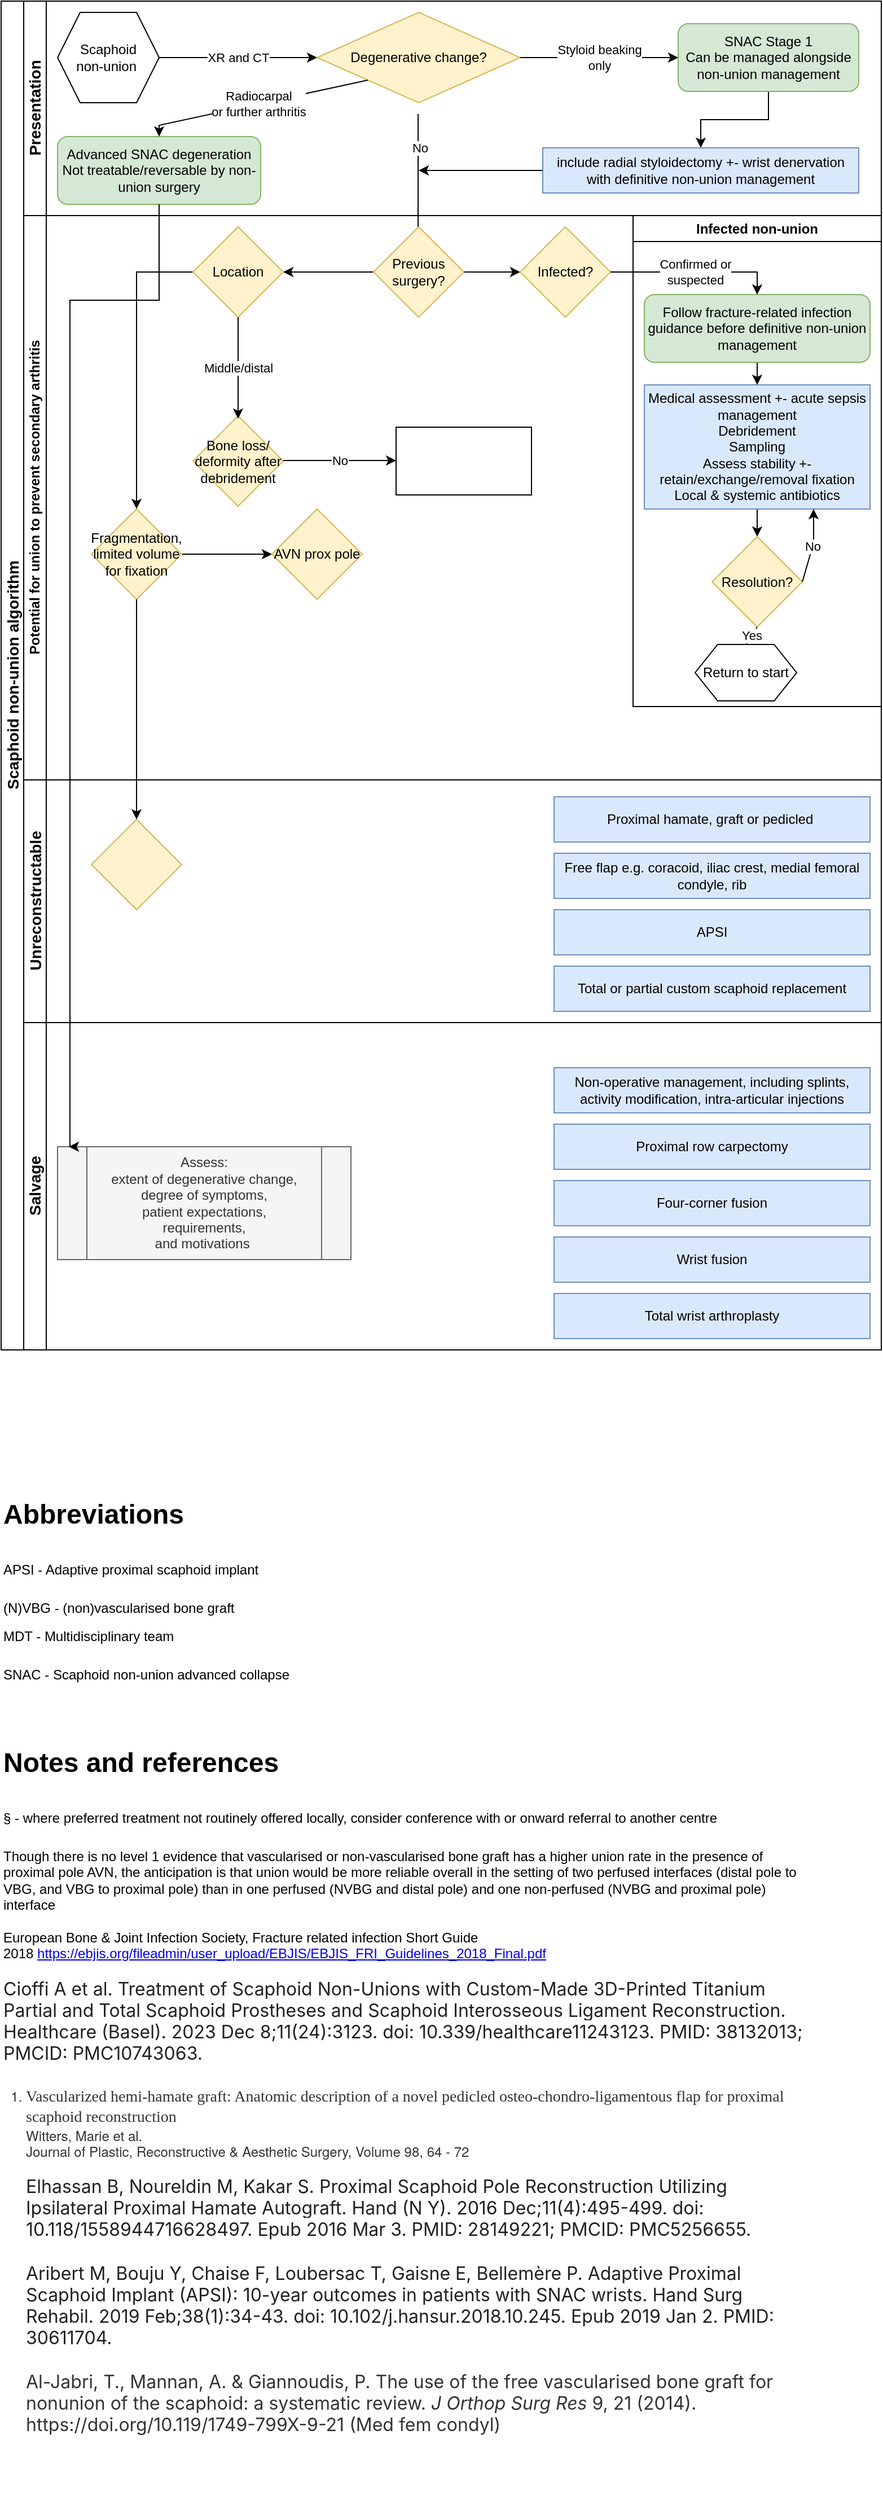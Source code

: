 <mxfile version="24.7.16">
  <diagram id="prtHgNgQTEPvFCAcTncT" name="Page-1">
    <mxGraphModel dx="905" dy="982" grid="1" gridSize="10" guides="1" tooltips="1" connect="1" arrows="1" fold="1" page="1" pageScale="1" pageWidth="827" pageHeight="1169" math="0" shadow="0">
      <root>
        <mxCell id="0" />
        <mxCell id="1" parent="0" />
        <mxCell id="dNxyNK7c78bLwvsdeMH5-19" value="Scaphoid non-union algorithm" style="swimlane;html=1;childLayout=stackLayout;resizeParent=1;resizeParentMax=0;horizontal=0;startSize=20;horizontalStack=0;fontSize=14;" parent="1" vertex="1">
          <mxGeometry x="40" y="40" width="780" height="1195" as="geometry" />
        </mxCell>
        <mxCell id="dNxyNK7c78bLwvsdeMH5-20" value="Presentation" style="swimlane;html=1;startSize=20;horizontal=0;fontSize=14;" parent="dNxyNK7c78bLwvsdeMH5-19" vertex="1">
          <mxGeometry x="20" width="760" height="190" as="geometry" />
        </mxCell>
        <mxCell id="KyIwBhKpUNpI25Vdc8Lh-61" value="Degenerative change?" style="rhombus;whiteSpace=wrap;html=1;fillColor=#fff2cc;strokeColor=#d6b656;" parent="dNxyNK7c78bLwvsdeMH5-20" vertex="1">
          <mxGeometry x="260" y="10" width="180" height="80" as="geometry" />
        </mxCell>
        <mxCell id="KyIwBhKpUNpI25Vdc8Lh-89" value="" style="edgeStyle=orthogonalEdgeStyle;rounded=0;orthogonalLoop=1;jettySize=auto;html=1;" parent="dNxyNK7c78bLwvsdeMH5-20" source="KyIwBhKpUNpI25Vdc8Lh-63" target="KyIwBhKpUNpI25Vdc8Lh-88" edge="1">
          <mxGeometry relative="1" as="geometry" />
        </mxCell>
        <mxCell id="KyIwBhKpUNpI25Vdc8Lh-63" value="SNAC Stage 1&lt;div&gt;Can be managed alongside non-union management&lt;/div&gt;" style="rounded=1;whiteSpace=wrap;html=1;fillColor=#d5e8d4;strokeColor=#82b366;" parent="dNxyNK7c78bLwvsdeMH5-20" vertex="1">
          <mxGeometry x="580" y="20" width="160" height="60" as="geometry" />
        </mxCell>
        <mxCell id="KyIwBhKpUNpI25Vdc8Lh-64" value="" style="endArrow=classic;html=1;rounded=0;entryX=0;entryY=0.5;entryDx=0;entryDy=0;exitX=1;exitY=0.5;exitDx=0;exitDy=0;" parent="dNxyNK7c78bLwvsdeMH5-20" source="KyIwBhKpUNpI25Vdc8Lh-61" target="KyIwBhKpUNpI25Vdc8Lh-63" edge="1">
          <mxGeometry relative="1" as="geometry">
            <mxPoint x="390" y="49.5" as="sourcePoint" />
            <mxPoint x="490" y="49.5" as="targetPoint" />
          </mxGeometry>
        </mxCell>
        <mxCell id="KyIwBhKpUNpI25Vdc8Lh-65" value="Styloid beaking&lt;div&gt;only&lt;/div&gt;" style="edgeLabel;resizable=0;html=1;;align=center;verticalAlign=middle;" parent="KyIwBhKpUNpI25Vdc8Lh-64" connectable="0" vertex="1">
          <mxGeometry relative="1" as="geometry" />
        </mxCell>
        <mxCell id="KyIwBhKpUNpI25Vdc8Lh-66" value="Scaphoid&lt;div&gt;non-union&amp;nbsp;&lt;/div&gt;" style="shape=hexagon;perimeter=hexagonPerimeter2;whiteSpace=wrap;html=1;fixedSize=1;" parent="dNxyNK7c78bLwvsdeMH5-20" vertex="1">
          <mxGeometry x="30" y="10" width="90" height="80" as="geometry" />
        </mxCell>
        <mxCell id="KyIwBhKpUNpI25Vdc8Lh-59" value="Advanced SNAC degeneration&lt;div&gt;Not treatable/reversable by non-union surgery&lt;/div&gt;" style="rounded=1;whiteSpace=wrap;html=1;fillColor=#d5e8d4;strokeColor=#82b366;" parent="dNxyNK7c78bLwvsdeMH5-20" vertex="1">
          <mxGeometry x="30" y="120" width="180" height="60" as="geometry" />
        </mxCell>
        <mxCell id="KyIwBhKpUNpI25Vdc8Lh-67" value="" style="endArrow=classic;html=1;rounded=0;exitX=0;exitY=1;exitDx=0;exitDy=0;entryX=0.5;entryY=0;entryDx=0;entryDy=0;" parent="dNxyNK7c78bLwvsdeMH5-20" source="KyIwBhKpUNpI25Vdc8Lh-61" target="KyIwBhKpUNpI25Vdc8Lh-59" edge="1">
          <mxGeometry relative="1" as="geometry">
            <mxPoint x="240" y="90" as="sourcePoint" />
            <mxPoint x="60" y="150" as="targetPoint" />
            <Array as="points">
              <mxPoint x="120" y="110" />
            </Array>
          </mxGeometry>
        </mxCell>
        <mxCell id="KyIwBhKpUNpI25Vdc8Lh-68" value="Radiocarpal&lt;div&gt;or further arthritis&lt;/div&gt;" style="edgeLabel;resizable=0;html=1;;align=center;verticalAlign=middle;" parent="KyIwBhKpUNpI25Vdc8Lh-67" connectable="0" vertex="1">
          <mxGeometry relative="1" as="geometry" />
        </mxCell>
        <mxCell id="KyIwBhKpUNpI25Vdc8Lh-69" value="" style="endArrow=classic;html=1;rounded=0;exitX=1;exitY=0.5;exitDx=0;exitDy=0;entryX=0;entryY=0.5;entryDx=0;entryDy=0;" parent="dNxyNK7c78bLwvsdeMH5-20" source="KyIwBhKpUNpI25Vdc8Lh-66" target="KyIwBhKpUNpI25Vdc8Lh-61" edge="1">
          <mxGeometry relative="1" as="geometry">
            <mxPoint x="130" y="49.5" as="sourcePoint" />
            <mxPoint x="230" y="49.5" as="targetPoint" />
          </mxGeometry>
        </mxCell>
        <mxCell id="KyIwBhKpUNpI25Vdc8Lh-70" value="XR and CT" style="edgeLabel;resizable=0;html=1;;align=center;verticalAlign=middle;" parent="KyIwBhKpUNpI25Vdc8Lh-69" connectable="0" vertex="1">
          <mxGeometry relative="1" as="geometry" />
        </mxCell>
        <mxCell id="GJUMKdBJynLQCOJIfzVS-9" style="edgeStyle=orthogonalEdgeStyle;rounded=0;orthogonalLoop=1;jettySize=auto;html=1;exitX=0;exitY=0.5;exitDx=0;exitDy=0;" edge="1" parent="dNxyNK7c78bLwvsdeMH5-20" source="KyIwBhKpUNpI25Vdc8Lh-88">
          <mxGeometry relative="1" as="geometry">
            <mxPoint x="350" y="150" as="targetPoint" />
          </mxGeometry>
        </mxCell>
        <mxCell id="KyIwBhKpUNpI25Vdc8Lh-88" value="include radial styloidectomy +- wrist denervation with definitive non-union management" style="rounded=0;whiteSpace=wrap;html=1;fontFamily=Helvetica;fontSize=12;align=center;fillColor=#dae8fc;strokeColor=#6c8ebf;" parent="dNxyNK7c78bLwvsdeMH5-20" vertex="1">
          <mxGeometry x="460" y="130" width="280" height="40" as="geometry" />
        </mxCell>
        <mxCell id="GJUMKdBJynLQCOJIfzVS-7" value="" style="endArrow=classic;html=1;rounded=0;exitX=0.5;exitY=1;exitDx=0;exitDy=0;" edge="1" parent="dNxyNK7c78bLwvsdeMH5-20">
          <mxGeometry relative="1" as="geometry">
            <mxPoint x="349.5" y="100" as="sourcePoint" />
            <mxPoint x="349.5" y="270" as="targetPoint" />
            <Array as="points">
              <mxPoint x="349.5" y="130" />
            </Array>
          </mxGeometry>
        </mxCell>
        <mxCell id="GJUMKdBJynLQCOJIfzVS-8" value="No" style="edgeLabel;resizable=0;html=1;;align=center;verticalAlign=middle;" connectable="0" vertex="1" parent="GJUMKdBJynLQCOJIfzVS-7">
          <mxGeometry relative="1" as="geometry">
            <mxPoint x="1" y="-55" as="offset" />
          </mxGeometry>
        </mxCell>
        <mxCell id="dNxyNK7c78bLwvsdeMH5-21" value="Potential for union to prevent secondary arthritis" style="swimlane;html=1;startSize=20;horizontal=0;" parent="dNxyNK7c78bLwvsdeMH5-19" vertex="1">
          <mxGeometry x="20" y="190" width="760" height="500" as="geometry" />
        </mxCell>
        <mxCell id="KyIwBhKpUNpI25Vdc8Lh-51" value="Infected non-union" style="swimlane;whiteSpace=wrap;html=1;" parent="dNxyNK7c78bLwvsdeMH5-21" vertex="1">
          <mxGeometry x="540" width="220" height="435" as="geometry" />
        </mxCell>
        <mxCell id="GJUMKdBJynLQCOJIfzVS-12" style="edgeStyle=orthogonalEdgeStyle;rounded=0;orthogonalLoop=1;jettySize=auto;html=1;exitX=0.5;exitY=1;exitDx=0;exitDy=0;entryX=0.5;entryY=0;entryDx=0;entryDy=0;" edge="1" parent="KyIwBhKpUNpI25Vdc8Lh-51" source="GJUMKdBJynLQCOJIfzVS-5" target="GJUMKdBJynLQCOJIfzVS-6">
          <mxGeometry relative="1" as="geometry" />
        </mxCell>
        <mxCell id="GJUMKdBJynLQCOJIfzVS-5" value="Follow fracture-related infection guidance before definitive non-union management" style="rounded=1;whiteSpace=wrap;html=1;fillColor=#d5e8d4;strokeColor=#82b366;" vertex="1" parent="KyIwBhKpUNpI25Vdc8Lh-51">
          <mxGeometry x="10" y="70" width="200" height="60" as="geometry" />
        </mxCell>
        <mxCell id="GJUMKdBJynLQCOJIfzVS-14" value="" style="edgeStyle=orthogonalEdgeStyle;rounded=0;orthogonalLoop=1;jettySize=auto;html=1;" edge="1" parent="KyIwBhKpUNpI25Vdc8Lh-51" source="GJUMKdBJynLQCOJIfzVS-6" target="GJUMKdBJynLQCOJIfzVS-13">
          <mxGeometry relative="1" as="geometry" />
        </mxCell>
        <mxCell id="GJUMKdBJynLQCOJIfzVS-6" value="Medical assessment +- acute sepsis management&lt;div&gt;Debridement&lt;/div&gt;&lt;div&gt;Sampling&lt;/div&gt;&lt;div&gt;Assess stability +- retain/exchange/removal fixation&lt;/div&gt;&lt;div&gt;Local &amp;amp; systemic antibiotics&lt;/div&gt;" style="rounded=0;whiteSpace=wrap;html=1;fontFamily=Helvetica;fontSize=12;align=center;fillColor=#dae8fc;strokeColor=#6c8ebf;" vertex="1" parent="KyIwBhKpUNpI25Vdc8Lh-51">
          <mxGeometry x="10" y="150" width="200" height="110" as="geometry" />
        </mxCell>
        <mxCell id="GJUMKdBJynLQCOJIfzVS-13" value="Resolution?" style="rhombus;whiteSpace=wrap;html=1;fillColor=#fff2cc;strokeColor=#d6b656;rounded=0;" vertex="1" parent="KyIwBhKpUNpI25Vdc8Lh-51">
          <mxGeometry x="70" y="284.5" width="80" height="80" as="geometry" />
        </mxCell>
        <mxCell id="GJUMKdBJynLQCOJIfzVS-15" value="" style="endArrow=classic;html=1;rounded=0;exitX=1;exitY=0.5;exitDx=0;exitDy=0;entryX=0.75;entryY=1;entryDx=0;entryDy=0;" edge="1" parent="KyIwBhKpUNpI25Vdc8Lh-51" source="GJUMKdBJynLQCOJIfzVS-13" target="GJUMKdBJynLQCOJIfzVS-6">
          <mxGeometry relative="1" as="geometry">
            <mxPoint x="170" y="320" as="sourcePoint" />
            <mxPoint x="270" y="320" as="targetPoint" />
            <Array as="points">
              <mxPoint x="160" y="290" />
            </Array>
          </mxGeometry>
        </mxCell>
        <mxCell id="GJUMKdBJynLQCOJIfzVS-16" value="No" style="edgeLabel;resizable=0;html=1;;align=center;verticalAlign=middle;" connectable="0" vertex="1" parent="GJUMKdBJynLQCOJIfzVS-15">
          <mxGeometry relative="1" as="geometry" />
        </mxCell>
        <mxCell id="GJUMKdBJynLQCOJIfzVS-17" value="Return to start" style="shape=hexagon;perimeter=hexagonPerimeter2;whiteSpace=wrap;html=1;fixedSize=1;" vertex="1" parent="KyIwBhKpUNpI25Vdc8Lh-51">
          <mxGeometry x="55" y="380" width="90" height="50" as="geometry" />
        </mxCell>
        <mxCell id="GJUMKdBJynLQCOJIfzVS-20" value="" style="endArrow=classic;html=1;rounded=0;exitX=0.5;exitY=1;exitDx=0;exitDy=0;entryX=0.5;entryY=0;entryDx=0;entryDy=0;" edge="1" parent="KyIwBhKpUNpI25Vdc8Lh-51" source="GJUMKdBJynLQCOJIfzVS-13" target="GJUMKdBJynLQCOJIfzVS-17">
          <mxGeometry relative="1" as="geometry">
            <mxPoint x="-240" y="340" as="sourcePoint" />
            <mxPoint x="-140" y="340" as="targetPoint" />
          </mxGeometry>
        </mxCell>
        <mxCell id="GJUMKdBJynLQCOJIfzVS-21" value="Yes" style="edgeLabel;resizable=0;html=1;;align=center;verticalAlign=middle;" connectable="0" vertex="1" parent="GJUMKdBJynLQCOJIfzVS-20">
          <mxGeometry relative="1" as="geometry" />
        </mxCell>
        <mxCell id="GJUMKdBJynLQCOJIfzVS-4" value="" style="edgeStyle=orthogonalEdgeStyle;rounded=0;orthogonalLoop=1;jettySize=auto;html=1;" edge="1" parent="dNxyNK7c78bLwvsdeMH5-21" source="GJUMKdBJynLQCOJIfzVS-1" target="GJUMKdBJynLQCOJIfzVS-3">
          <mxGeometry relative="1" as="geometry" />
        </mxCell>
        <mxCell id="GJUMKdBJynLQCOJIfzVS-23" value="" style="edgeStyle=orthogonalEdgeStyle;rounded=0;orthogonalLoop=1;jettySize=auto;html=1;" edge="1" parent="dNxyNK7c78bLwvsdeMH5-21" source="GJUMKdBJynLQCOJIfzVS-1" target="GJUMKdBJynLQCOJIfzVS-22">
          <mxGeometry relative="1" as="geometry" />
        </mxCell>
        <mxCell id="GJUMKdBJynLQCOJIfzVS-1" value="Previous surgery?" style="rhombus;whiteSpace=wrap;html=1;fillColor=#fff2cc;strokeColor=#d6b656;" vertex="1" parent="dNxyNK7c78bLwvsdeMH5-21">
          <mxGeometry x="310" y="10" width="80" height="80" as="geometry" />
        </mxCell>
        <mxCell id="GJUMKdBJynLQCOJIfzVS-3" value="Infected?" style="rhombus;whiteSpace=wrap;html=1;fillColor=#fff2cc;strokeColor=#d6b656;" vertex="1" parent="dNxyNK7c78bLwvsdeMH5-21">
          <mxGeometry x="440" y="10" width="80" height="80" as="geometry" />
        </mxCell>
        <mxCell id="GJUMKdBJynLQCOJIfzVS-10" value="" style="endArrow=classic;html=1;rounded=0;exitX=1;exitY=0.5;exitDx=0;exitDy=0;entryX=0.5;entryY=0;entryDx=0;entryDy=0;" edge="1" parent="dNxyNK7c78bLwvsdeMH5-21" source="GJUMKdBJynLQCOJIfzVS-3" target="GJUMKdBJynLQCOJIfzVS-5">
          <mxGeometry relative="1" as="geometry">
            <mxPoint x="300" y="150" as="sourcePoint" />
            <mxPoint x="400" y="150" as="targetPoint" />
            <Array as="points">
              <mxPoint x="650" y="50" />
            </Array>
          </mxGeometry>
        </mxCell>
        <mxCell id="GJUMKdBJynLQCOJIfzVS-11" value="Confirmed or&lt;div&gt;suspected&lt;/div&gt;" style="edgeLabel;resizable=0;html=1;;align=center;verticalAlign=middle;" connectable="0" vertex="1" parent="GJUMKdBJynLQCOJIfzVS-10">
          <mxGeometry relative="1" as="geometry" />
        </mxCell>
        <mxCell id="GJUMKdBJynLQCOJIfzVS-31" value="" style="edgeStyle=orthogonalEdgeStyle;rounded=0;orthogonalLoop=1;jettySize=auto;html=1;" edge="1" parent="dNxyNK7c78bLwvsdeMH5-21" source="GJUMKdBJynLQCOJIfzVS-22" target="GJUMKdBJynLQCOJIfzVS-30">
          <mxGeometry relative="1" as="geometry" />
        </mxCell>
        <mxCell id="GJUMKdBJynLQCOJIfzVS-22" value="Location" style="rhombus;whiteSpace=wrap;html=1;fillColor=#fff2cc;strokeColor=#d6b656;" vertex="1" parent="dNxyNK7c78bLwvsdeMH5-21">
          <mxGeometry x="150" y="10" width="80" height="80" as="geometry" />
        </mxCell>
        <mxCell id="GJUMKdBJynLQCOJIfzVS-26" value="Bone loss/&lt;div&gt;deformity after debridement&lt;/div&gt;" style="rhombus;whiteSpace=wrap;html=1;fillColor=#fff2cc;strokeColor=#d6b656;" vertex="1" parent="dNxyNK7c78bLwvsdeMH5-21">
          <mxGeometry x="150" y="177.5" width="80" height="80" as="geometry" />
        </mxCell>
        <mxCell id="GJUMKdBJynLQCOJIfzVS-27" value="" style="endArrow=classic;html=1;rounded=0;" edge="1" parent="dNxyNK7c78bLwvsdeMH5-21">
          <mxGeometry relative="1" as="geometry">
            <mxPoint x="230" y="217" as="sourcePoint" />
            <mxPoint x="330" y="217" as="targetPoint" />
          </mxGeometry>
        </mxCell>
        <mxCell id="GJUMKdBJynLQCOJIfzVS-28" value="No" style="edgeLabel;resizable=0;html=1;;align=center;verticalAlign=middle;" connectable="0" vertex="1" parent="GJUMKdBJynLQCOJIfzVS-27">
          <mxGeometry relative="1" as="geometry" />
        </mxCell>
        <mxCell id="GJUMKdBJynLQCOJIfzVS-29" value="" style="rounded=0;whiteSpace=wrap;html=1;" vertex="1" parent="dNxyNK7c78bLwvsdeMH5-21">
          <mxGeometry x="330" y="187.5" width="120" height="60" as="geometry" />
        </mxCell>
        <mxCell id="GJUMKdBJynLQCOJIfzVS-33" value="" style="edgeStyle=orthogonalEdgeStyle;rounded=0;orthogonalLoop=1;jettySize=auto;html=1;" edge="1" parent="dNxyNK7c78bLwvsdeMH5-21" source="GJUMKdBJynLQCOJIfzVS-30" target="GJUMKdBJynLQCOJIfzVS-32">
          <mxGeometry relative="1" as="geometry" />
        </mxCell>
        <mxCell id="GJUMKdBJynLQCOJIfzVS-30" value="Fragmentation, limited volume for fixation" style="rhombus;whiteSpace=wrap;html=1;fillColor=#fff2cc;strokeColor=#d6b656;" vertex="1" parent="dNxyNK7c78bLwvsdeMH5-21">
          <mxGeometry x="60" y="260" width="80" height="80" as="geometry" />
        </mxCell>
        <mxCell id="GJUMKdBJynLQCOJIfzVS-32" value="AVN prox pole" style="rhombus;whiteSpace=wrap;html=1;fillColor=#fff2cc;strokeColor=#d6b656;" vertex="1" parent="dNxyNK7c78bLwvsdeMH5-21">
          <mxGeometry x="220" y="260" width="80" height="80" as="geometry" />
        </mxCell>
        <mxCell id="dNxyNK7c78bLwvsdeMH5-22" value="Unreconstructable" style="swimlane;html=1;startSize=20;horizontal=0;fontSize=14;" parent="dNxyNK7c78bLwvsdeMH5-19" vertex="1">
          <mxGeometry x="20" y="690" width="760" height="215" as="geometry">
            <mxRectangle x="20" y="320" width="670" height="30" as="alternateBounds" />
          </mxGeometry>
        </mxCell>
        <mxCell id="KyIwBhKpUNpI25Vdc8Lh-74" value="Total or partial custom scaphoid replacement" style="rounded=0;whiteSpace=wrap;html=1;fontFamily=Helvetica;fontSize=12;align=center;fillColor=#dae8fc;strokeColor=#6c8ebf;" parent="dNxyNK7c78bLwvsdeMH5-22" vertex="1">
          <mxGeometry x="470" y="165" width="280" height="40" as="geometry" />
        </mxCell>
        <mxCell id="KyIwBhKpUNpI25Vdc8Lh-75" value="APSI" style="rounded=0;whiteSpace=wrap;html=1;fontFamily=Helvetica;fontSize=12;align=center;fillColor=#dae8fc;strokeColor=#6c8ebf;" parent="dNxyNK7c78bLwvsdeMH5-22" vertex="1">
          <mxGeometry x="470" y="115" width="280" height="40" as="geometry" />
        </mxCell>
        <mxCell id="KyIwBhKpUNpI25Vdc8Lh-76" value="Free flap e.g. coracoid, iliac crest, medial femoral condyle, rib" style="rounded=0;whiteSpace=wrap;html=1;fontFamily=Helvetica;fontSize=12;align=center;fillColor=#dae8fc;strokeColor=#6c8ebf;" parent="dNxyNK7c78bLwvsdeMH5-22" vertex="1">
          <mxGeometry x="470" y="65" width="280" height="40" as="geometry" />
        </mxCell>
        <mxCell id="KyIwBhKpUNpI25Vdc8Lh-78" value="Proximal hamate, graft or pedicled&amp;nbsp;" style="rounded=0;whiteSpace=wrap;html=1;fontFamily=Helvetica;fontSize=12;align=center;fillColor=#dae8fc;strokeColor=#6c8ebf;" parent="dNxyNK7c78bLwvsdeMH5-22" vertex="1">
          <mxGeometry x="470" y="15" width="280" height="40" as="geometry" />
        </mxCell>
        <mxCell id="GJUMKdBJynLQCOJIfzVS-34" value="" style="rhombus;whiteSpace=wrap;html=1;fillColor=#fff2cc;strokeColor=#d6b656;" vertex="1" parent="dNxyNK7c78bLwvsdeMH5-22">
          <mxGeometry x="60" y="35" width="80" height="80" as="geometry" />
        </mxCell>
        <mxCell id="KyIwBhKpUNpI25Vdc8Lh-34" value="Salvage" style="swimlane;html=1;startSize=20;horizontal=0;fontSize=14;" parent="dNxyNK7c78bLwvsdeMH5-19" vertex="1">
          <mxGeometry x="20" y="905" width="760" height="290" as="geometry">
            <mxRectangle x="20" y="240" width="430" height="30" as="alternateBounds" />
          </mxGeometry>
        </mxCell>
        <mxCell id="KyIwBhKpUNpI25Vdc8Lh-36" value="Non-operative management, including splints, activity modification, intra-articular injections" style="rounded=0;whiteSpace=wrap;html=1;fontFamily=Helvetica;fontSize=12;align=center;fillColor=#dae8fc;strokeColor=#6c8ebf;" parent="KyIwBhKpUNpI25Vdc8Lh-34" vertex="1">
          <mxGeometry x="470" y="40" width="280" height="40" as="geometry" />
        </mxCell>
        <mxCell id="KyIwBhKpUNpI25Vdc8Lh-54" value="Assess:&lt;div&gt;extent of degenerative change,&lt;/div&gt;&lt;div&gt;degree of symptoms,&lt;/div&gt;&lt;div&gt;patient expectations,&lt;/div&gt;&lt;div&gt;requirements,&lt;/div&gt;&lt;div&gt;and motivations&amp;nbsp;&lt;/div&gt;" style="shape=process;whiteSpace=wrap;html=1;backgroundOutline=1;fillColor=#f5f5f5;fontColor=#333333;strokeColor=#666666;" parent="KyIwBhKpUNpI25Vdc8Lh-34" vertex="1">
          <mxGeometry x="30" y="110" width="260" height="100" as="geometry" />
        </mxCell>
        <mxCell id="KyIwBhKpUNpI25Vdc8Lh-55" value="Proximal row carpectomy" style="rounded=0;whiteSpace=wrap;html=1;fontFamily=Helvetica;fontSize=12;align=center;fillColor=#dae8fc;strokeColor=#6c8ebf;" parent="KyIwBhKpUNpI25Vdc8Lh-34" vertex="1">
          <mxGeometry x="470" y="90" width="280" height="40" as="geometry" />
        </mxCell>
        <mxCell id="KyIwBhKpUNpI25Vdc8Lh-56" value="Four-corner fusion" style="rounded=0;whiteSpace=wrap;html=1;fontFamily=Helvetica;fontSize=12;align=center;fillColor=#dae8fc;strokeColor=#6c8ebf;" parent="KyIwBhKpUNpI25Vdc8Lh-34" vertex="1">
          <mxGeometry x="470" y="140" width="280" height="40" as="geometry" />
        </mxCell>
        <mxCell id="KyIwBhKpUNpI25Vdc8Lh-57" value="Total wrist arthroplasty" style="rounded=0;whiteSpace=wrap;html=1;fontFamily=Helvetica;fontSize=12;align=center;fillColor=#dae8fc;strokeColor=#6c8ebf;" parent="KyIwBhKpUNpI25Vdc8Lh-34" vertex="1">
          <mxGeometry x="470" y="240" width="280" height="40" as="geometry" />
        </mxCell>
        <mxCell id="KyIwBhKpUNpI25Vdc8Lh-58" value="Wrist fusion" style="rounded=0;whiteSpace=wrap;html=1;fontFamily=Helvetica;fontSize=12;align=center;fillColor=#dae8fc;strokeColor=#6c8ebf;" parent="KyIwBhKpUNpI25Vdc8Lh-34" vertex="1">
          <mxGeometry x="470" y="190" width="280" height="40" as="geometry" />
        </mxCell>
        <mxCell id="KyIwBhKpUNpI25Vdc8Lh-73" style="edgeStyle=orthogonalEdgeStyle;rounded=0;orthogonalLoop=1;jettySize=auto;html=1;entryX=0;entryY=0;entryDx=0;entryDy=0;exitX=0.5;exitY=1;exitDx=0;exitDy=0;" parent="KyIwBhKpUNpI25Vdc8Lh-34" source="KyIwBhKpUNpI25Vdc8Lh-59" edge="1">
          <mxGeometry relative="1" as="geometry">
            <mxPoint x="40" y="-560" as="sourcePoint" />
            <mxPoint x="40" y="110" as="targetPoint" />
            <Array as="points">
              <mxPoint x="120" y="-640" />
              <mxPoint x="41" y="-640" />
            </Array>
          </mxGeometry>
        </mxCell>
        <mxCell id="GJUMKdBJynLQCOJIfzVS-35" value="" style="edgeStyle=orthogonalEdgeStyle;rounded=0;orthogonalLoop=1;jettySize=auto;html=1;" edge="1" parent="dNxyNK7c78bLwvsdeMH5-19" source="GJUMKdBJynLQCOJIfzVS-30" target="GJUMKdBJynLQCOJIfzVS-34">
          <mxGeometry relative="1" as="geometry" />
        </mxCell>
        <mxCell id="GJUMKdBJynLQCOJIfzVS-18" value="&lt;h1 style=&quot;margin-top: 0px;&quot;&gt;Abbreviations&lt;/h1&gt;&lt;h1 style=&quot;margin-top: 0px;&quot;&gt;&lt;span style=&quot;font-size: 12px; font-weight: normal;&quot;&gt;APSI - Adaptive proximal scaphoid implant&lt;/span&gt;&lt;/h1&gt;&lt;div&gt;&lt;span style=&quot;font-size: 12px; font-weight: normal;&quot;&gt;(N)VBG - (non)vascularised bone graft&amp;nbsp;&lt;/span&gt;&lt;/div&gt;&lt;h1 style=&quot;margin-top: 0px;&quot;&gt;&lt;span style=&quot;font-size: 12px; font-weight: normal;&quot;&gt;MDT - Multidisciplinary team&lt;/span&gt;&lt;/h1&gt;&lt;div&gt;&lt;span style=&quot;font-size: 12px; font-weight: normal;&quot;&gt;SNAC - Scaphoid non-union advanced collapse&lt;/span&gt;&lt;/div&gt;" style="text;html=1;whiteSpace=wrap;overflow=hidden;rounded=0;" vertex="1" parent="1">
          <mxGeometry x="40" y="1360" width="470" height="200" as="geometry" />
        </mxCell>
        <mxCell id="GJUMKdBJynLQCOJIfzVS-19" value="&lt;h1 style=&quot;margin-top: 0px;&quot;&gt;Notes and references&lt;/h1&gt;&lt;h1 style=&quot;margin-top: 0px;&quot;&gt;&lt;span style=&quot;font-size: 12px; font-weight: 400;&quot;&gt;§ - where preferred treatment not routinely offered locally, consider conference with or onward referral to another centre&lt;/span&gt;&lt;/h1&gt;&lt;div&gt;Though there is no level 1 evidence that vascularised or non-vascularised bone graft has a higher union rate in the presence of proximal pole AVN, the anticipation is that union would be more reliable overall in the setting of two perfused interfaces (distal pole to VBG, and VBG to proximal pole) than in one perfused (NVBG and distal pole) and one non-perfused (NVBG and proximal pole) interface&amp;nbsp;&lt;/div&gt;&lt;div&gt;&lt;span style=&quot;font-size: 12px; font-weight: 400;&quot;&gt;&lt;br&gt;&lt;/span&gt;&lt;/div&gt;&lt;div&gt;European Bone &amp;amp; Joint Infection Society, Fracture related infection Short Guide 2018&amp;nbsp;&lt;a href=&quot;https://ebjis.org/fileadmin/user_upload/EBJIS/EBJIS_FRI_Guidelines_2018_Final.pdf&quot;&gt;https://ebjis.org/fileadmin/user_upload/EBJIS/EBJIS_FRI_Guidelines_2018_Final.pdf&lt;/a&gt;&lt;br&gt;&lt;/div&gt;&lt;div&gt;&lt;br&gt;&lt;/div&gt;&lt;div&gt;&lt;span style=&quot;font-size: 16px; caret-color: rgb(33, 33, 33); color: rgb(33, 33, 33); font-family: BlinkMacSystemFont, -apple-system, &amp;quot;Segoe UI&amp;quot;, Roboto, Oxygen, Ubuntu, Cantarell, &amp;quot;Fira Sans&amp;quot;, &amp;quot;Droid Sans&amp;quot;, &amp;quot;Helvetica Neue&amp;quot;, sans-serif; background-color: rgb(255, 255, 255);&quot;&gt;Cioffi A et al. Treatment of Scaphoid Non-Unions with Custom-Made 3D-Printed Titanium Partial and Total Scaphoid Prostheses and Scaphoid Interosseous Ligament Reconstruction. Healthcare (Basel). 2023 Dec 8;11(24):3123. doi: 10.339/healthcare11243123. PMID: 38132013; PMCID: PMC10743063.&lt;/span&gt;&lt;br&gt;&lt;/div&gt;&lt;div&gt;&lt;span style=&quot;font-size: 16px; caret-color: rgb(33, 33, 33); color: rgb(33, 33, 33); font-family: BlinkMacSystemFont, -apple-system, &amp;quot;Segoe UI&amp;quot;, Roboto, Oxygen, Ubuntu, Cantarell, &amp;quot;Fira Sans&amp;quot;, &amp;quot;Droid Sans&amp;quot;, &amp;quot;Helvetica Neue&amp;quot;, sans-serif; background-color: rgb(255, 255, 255);&quot;&gt;&lt;br&gt;&lt;/span&gt;&lt;/div&gt;&lt;div&gt;&lt;ol style=&quot;margin: 0px 0px 0px 20px; padding: 0px; caret-color: rgb(51, 51, 51); color: rgb(51, 51, 51); font-family: &amp;quot;Helvetica Neue&amp;quot;, Helvetica, Arial, sans-serif;&quot; id=&quot;downloadCitList&quot;&gt;&lt;li&gt;&lt;h4 style=&quot;margin: 0px; font-weight: normal; line-height: 18px; font-size: 14px; text-rendering: optimizelegibility; font-family: Georgia, serif;&quot;&gt;Vascularized hemi-hamate graft: Anatomic description of a novel pedicled osteo-chondro-ligamentous flap for proximal scaphoid reconstruction&lt;/h4&gt;&lt;div&gt;Witters, Marie et al.&lt;/div&gt;&lt;div&gt;Journal of Plastic, Reconstructive &amp;amp; Aesthetic Surgery, Volume 98, 64 - 72&lt;/div&gt;&lt;div&gt;&lt;br&gt;&lt;/div&gt;&lt;div&gt;&lt;span style=&quot;font-size: 16px; caret-color: rgb(33, 33, 33); color: rgb(33, 33, 33); font-family: BlinkMacSystemFont, -apple-system, &amp;quot;Segoe UI&amp;quot;, Roboto, Oxygen, Ubuntu, Cantarell, &amp;quot;Fira Sans&amp;quot;, &amp;quot;Droid Sans&amp;quot;, &amp;quot;Helvetica Neue&amp;quot;, sans-serif; background-color: rgb(255, 255, 255);&quot;&gt;Elhassan B, Noureldin M, Kakar S. Proximal Scaphoid Pole Reconstruction Utilizing Ipsilateral Proximal Hamate Autograft. Hand (N Y). 2016 Dec;11(4):495-499. doi: 10.118/1558944716628497. Epub 2016 Mar 3. PMID: 28149221; PMCID: PMC5256655.&lt;/span&gt;&lt;br&gt;&lt;/div&gt;&lt;div&gt;&lt;span style=&quot;font-size: 16px; caret-color: rgb(33, 33, 33); color: rgb(33, 33, 33); font-family: BlinkMacSystemFont, -apple-system, &amp;quot;Segoe UI&amp;quot;, Roboto, Oxygen, Ubuntu, Cantarell, &amp;quot;Fira Sans&amp;quot;, &amp;quot;Droid Sans&amp;quot;, &amp;quot;Helvetica Neue&amp;quot;, sans-serif; background-color: rgb(255, 255, 255);&quot;&gt;&lt;br&gt;&lt;/span&gt;&lt;/div&gt;&lt;div&gt;&lt;span style=&quot;font-size: 16px; caret-color: rgb(33, 33, 33); color: rgb(33, 33, 33); font-family: BlinkMacSystemFont, -apple-system, &amp;quot;Segoe UI&amp;quot;, Roboto, Oxygen, Ubuntu, Cantarell, &amp;quot;Fira Sans&amp;quot;, &amp;quot;Droid Sans&amp;quot;, &amp;quot;Helvetica Neue&amp;quot;, sans-serif; background-color: rgb(255, 255, 255);&quot;&gt;Aribert M, Bouju Y, Chaise F, Loubersac T, Gaisne E, Bellemère P. Adaptive Proximal Scaphoid Implant (APSI): 10-year outcomes in patients with SNAC wrists. Hand Surg Rehabil. 2019 Feb;38(1):34-43. doi: 10.102/j.hansur.2018.10.245. Epub 2019 Jan 2. PMID: 30611704.&lt;br&gt;&lt;/span&gt;&lt;/div&gt;&lt;div&gt;&lt;span style=&quot;font-size: 16px; caret-color: rgb(33, 33, 33); color: rgb(33, 33, 33); font-family: BlinkMacSystemFont, -apple-system, &amp;quot;Segoe UI&amp;quot;, Roboto, Oxygen, Ubuntu, Cantarell, &amp;quot;Fira Sans&amp;quot;, &amp;quot;Droid Sans&amp;quot;, &amp;quot;Helvetica Neue&amp;quot;, sans-serif; background-color: rgb(255, 255, 255);&quot;&gt;&lt;br&gt;&lt;/span&gt;&lt;/div&gt;&lt;div&gt;&lt;span style=&quot;font-size: 16px; caret-color: rgb(33, 33, 33); color: rgb(33, 33, 33); font-family: BlinkMacSystemFont, -apple-system, &amp;quot;Segoe UI&amp;quot;, Roboto, Oxygen, Ubuntu, Cantarell, &amp;quot;Fira Sans&amp;quot;, &amp;quot;Droid Sans&amp;quot;, &amp;quot;Helvetica Neue&amp;quot;, sans-serif; background-color: rgb(255, 255, 255);&quot;&gt;&lt;span style=&quot;caret-color: rgb(51, 51, 51); color: rgb(51, 51, 51); font-family: -apple-system, BlinkMacSystemFont, &amp;quot;Segoe UI&amp;quot;, Roboto, Oxygen-Sans, Ubuntu, Cantarell, &amp;quot;Helvetica Neue&amp;quot;, sans-serif;&quot;&gt;Al-Jabri, T., Mannan, A. &amp;amp; Giannoudis, P. The use of the free vascularised bone graft for nonunion of the scaphoid: a systematic review.&amp;nbsp;&lt;/span&gt;&lt;i style=&quot;margin: 0px; box-sizing: inherit; caret-color: rgb(51, 51, 51); color: rgb(51, 51, 51); font-family: -apple-system, BlinkMacSystemFont, &amp;quot;Segoe UI&amp;quot;, Roboto, Oxygen-Sans, Ubuntu, Cantarell, &amp;quot;Helvetica Neue&amp;quot;, sans-serif;&quot;&gt;J Orthop Surg Res&lt;/i&gt;&lt;span style=&quot;caret-color: rgb(51, 51, 51); color: rgb(51, 51, 51); font-family: -apple-system, BlinkMacSystemFont, &amp;quot;Segoe UI&amp;quot;, Roboto, Oxygen-Sans, Ubuntu, Cantarell, &amp;quot;Helvetica Neue&amp;quot;, sans-serif;&quot;&gt;&amp;nbsp;&lt;/span&gt;&lt;span style=&quot;margin: 0px; box-sizing: inherit; caret-color: rgb(51, 51, 51); color: rgb(51, 51, 51); font-family: -apple-system, BlinkMacSystemFont, &amp;quot;Segoe UI&amp;quot;, Roboto, Oxygen-Sans, Ubuntu, Cantarell, &amp;quot;Helvetica Neue&amp;quot;, sans-serif;&quot;&gt;9&lt;/span&gt;&lt;span style=&quot;caret-color: rgb(51, 51, 51); color: rgb(51, 51, 51); font-family: -apple-system, BlinkMacSystemFont, &amp;quot;Segoe UI&amp;quot;, Roboto, Oxygen-Sans, Ubuntu, Cantarell, &amp;quot;Helvetica Neue&amp;quot;, sans-serif;&quot;&gt;, 21 (2014). https://doi.org/10.119/1749-799X-9-21 (Med fem condyl)&lt;/span&gt;&lt;br&gt;&lt;/span&gt;&lt;/div&gt;&lt;/li&gt;&lt;/ol&gt;&lt;/div&gt;&lt;div&gt;&lt;span style=&quot;font-size: 16px; caret-color: rgb(33, 33, 33); color: rgb(33, 33, 33); font-family: BlinkMacSystemFont, -apple-system, &amp;quot;Segoe UI&amp;quot;, Roboto, Oxygen, Ubuntu, Cantarell, &amp;quot;Fira Sans&amp;quot;, &amp;quot;Droid Sans&amp;quot;, &amp;quot;Helvetica Neue&amp;quot;, sans-serif; background-color: rgb(255, 255, 255);&quot;&gt;&lt;br&gt;&lt;/span&gt;&lt;/div&gt;&lt;div&gt;&lt;span style=&quot;font-size: 16px; caret-color: rgb(33, 33, 33); color: rgb(33, 33, 33); font-family: BlinkMacSystemFont, -apple-system, &amp;quot;Segoe UI&amp;quot;, Roboto, Oxygen, Ubuntu, Cantarell, &amp;quot;Fira Sans&amp;quot;, &amp;quot;Droid Sans&amp;quot;, &amp;quot;Helvetica Neue&amp;quot;, sans-serif; background-color: rgb(255, 255, 255);&quot;&gt;&lt;br&gt;&lt;/span&gt;&lt;/div&gt;" style="text;html=1;whiteSpace=wrap;overflow=hidden;rounded=0;" vertex="1" parent="1">
          <mxGeometry x="40" y="1580" width="720" height="670" as="geometry" />
        </mxCell>
        <mxCell id="GJUMKdBJynLQCOJIfzVS-24" value="" style="endArrow=classic;html=1;rounded=0;exitX=0.5;exitY=1;exitDx=0;exitDy=0;" edge="1" parent="1" source="GJUMKdBJynLQCOJIfzVS-22">
          <mxGeometry relative="1" as="geometry">
            <mxPoint x="390" y="550" as="sourcePoint" />
            <mxPoint x="250" y="410" as="targetPoint" />
          </mxGeometry>
        </mxCell>
        <mxCell id="GJUMKdBJynLQCOJIfzVS-25" value="Middle/distal" style="edgeLabel;resizable=0;html=1;;align=center;verticalAlign=middle;" connectable="0" vertex="1" parent="GJUMKdBJynLQCOJIfzVS-24">
          <mxGeometry relative="1" as="geometry" />
        </mxCell>
      </root>
    </mxGraphModel>
  </diagram>
</mxfile>
